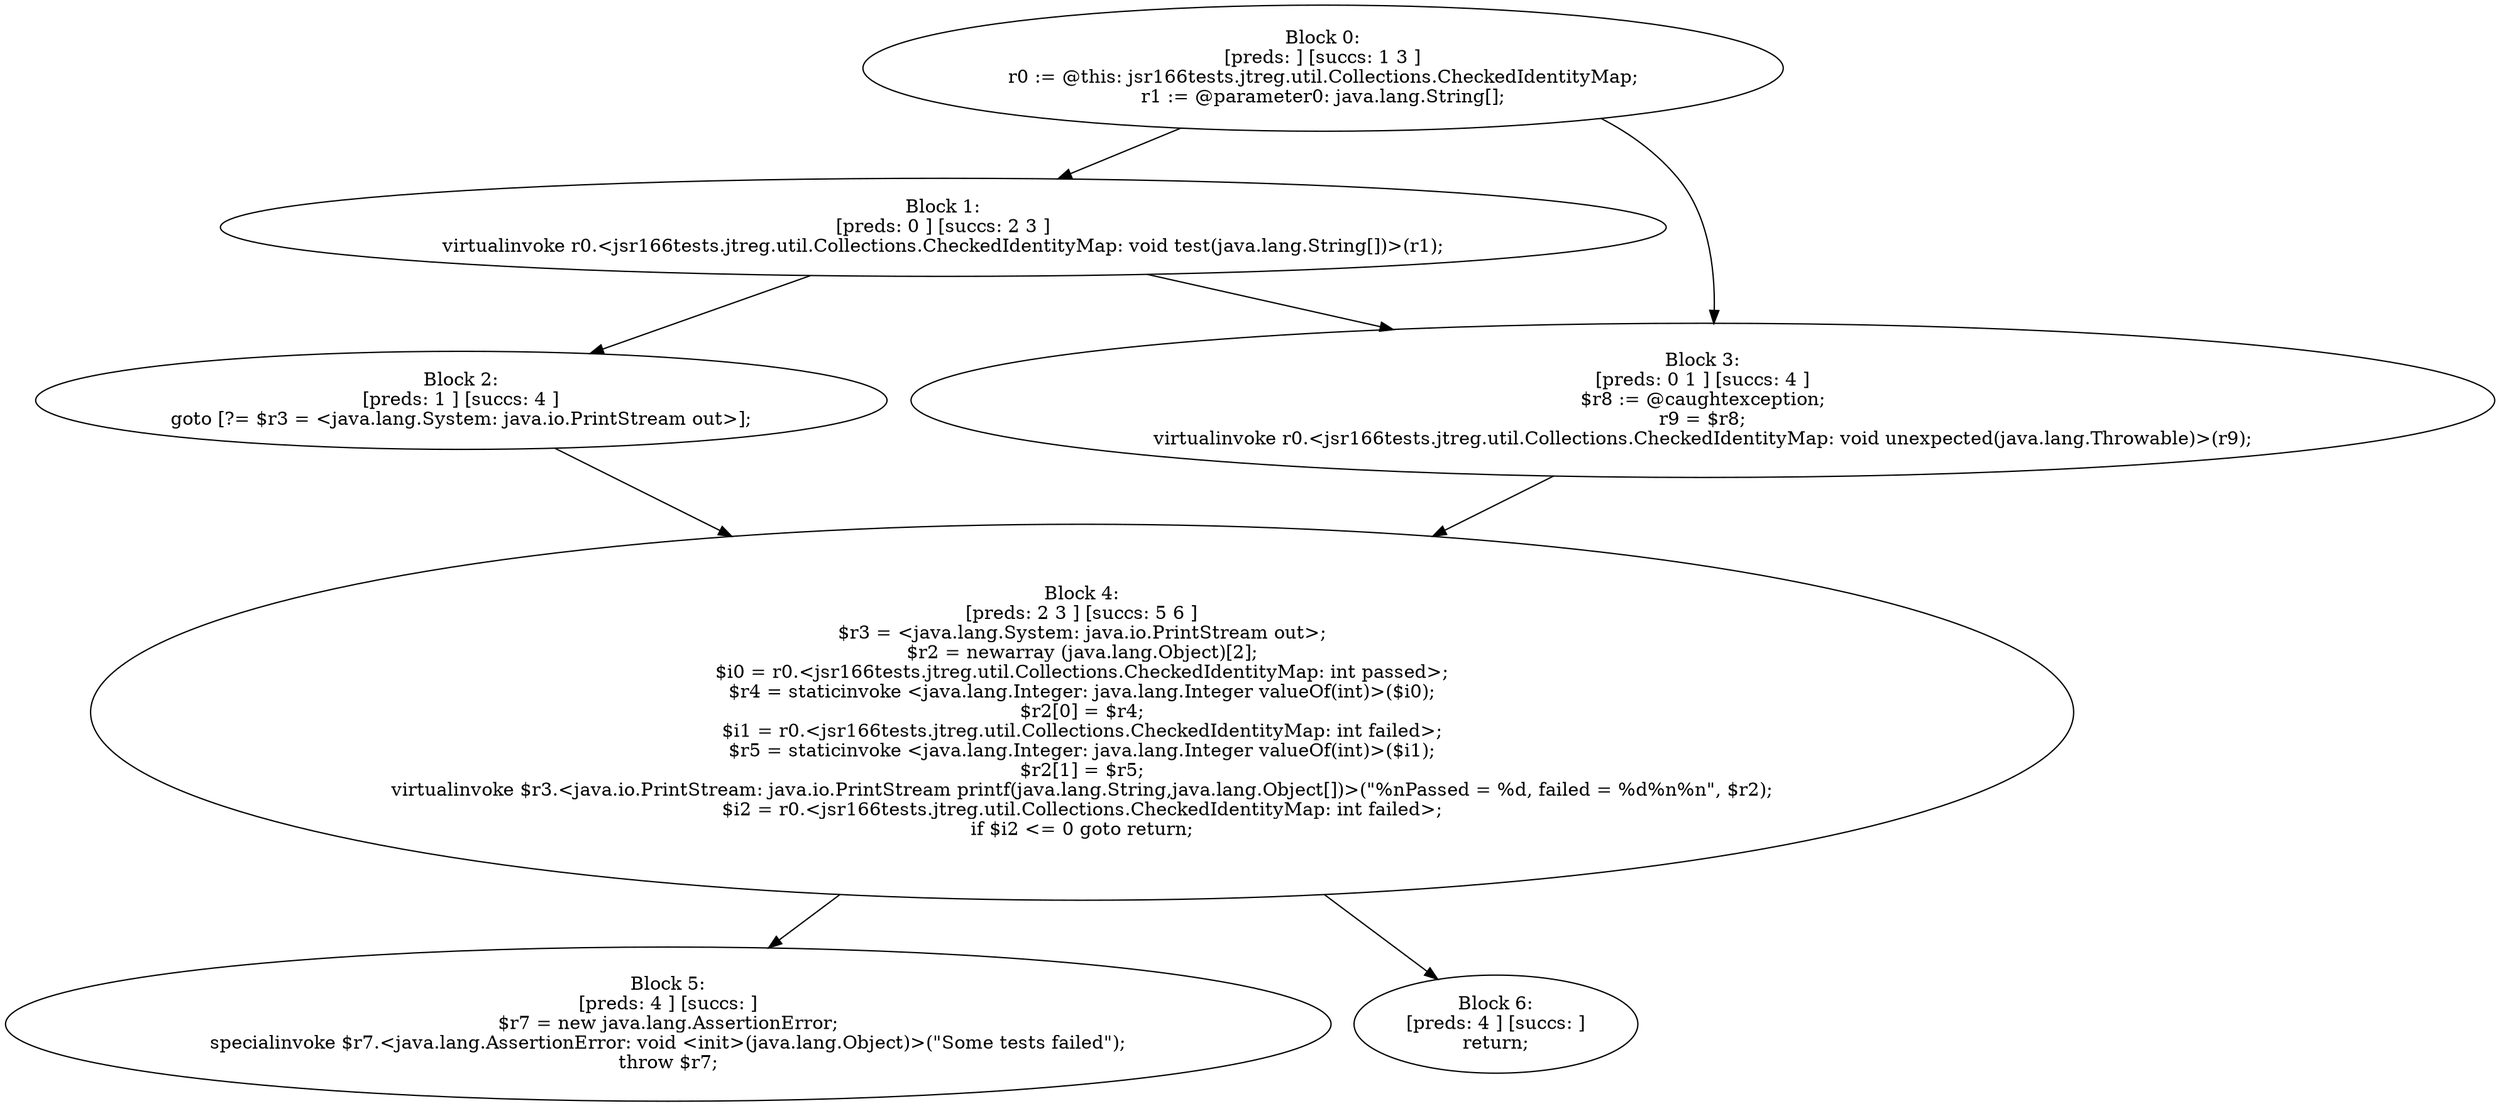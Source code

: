 digraph "unitGraph" {
    "Block 0:
[preds: ] [succs: 1 3 ]
r0 := @this: jsr166tests.jtreg.util.Collections.CheckedIdentityMap;
r1 := @parameter0: java.lang.String[];
"
    "Block 1:
[preds: 0 ] [succs: 2 3 ]
virtualinvoke r0.<jsr166tests.jtreg.util.Collections.CheckedIdentityMap: void test(java.lang.String[])>(r1);
"
    "Block 2:
[preds: 1 ] [succs: 4 ]
goto [?= $r3 = <java.lang.System: java.io.PrintStream out>];
"
    "Block 3:
[preds: 0 1 ] [succs: 4 ]
$r8 := @caughtexception;
r9 = $r8;
virtualinvoke r0.<jsr166tests.jtreg.util.Collections.CheckedIdentityMap: void unexpected(java.lang.Throwable)>(r9);
"
    "Block 4:
[preds: 2 3 ] [succs: 5 6 ]
$r3 = <java.lang.System: java.io.PrintStream out>;
$r2 = newarray (java.lang.Object)[2];
$i0 = r0.<jsr166tests.jtreg.util.Collections.CheckedIdentityMap: int passed>;
$r4 = staticinvoke <java.lang.Integer: java.lang.Integer valueOf(int)>($i0);
$r2[0] = $r4;
$i1 = r0.<jsr166tests.jtreg.util.Collections.CheckedIdentityMap: int failed>;
$r5 = staticinvoke <java.lang.Integer: java.lang.Integer valueOf(int)>($i1);
$r2[1] = $r5;
virtualinvoke $r3.<java.io.PrintStream: java.io.PrintStream printf(java.lang.String,java.lang.Object[])>(\"%nPassed = %d, failed = %d%n%n\", $r2);
$i2 = r0.<jsr166tests.jtreg.util.Collections.CheckedIdentityMap: int failed>;
if $i2 <= 0 goto return;
"
    "Block 5:
[preds: 4 ] [succs: ]
$r7 = new java.lang.AssertionError;
specialinvoke $r7.<java.lang.AssertionError: void <init>(java.lang.Object)>(\"Some tests failed\");
throw $r7;
"
    "Block 6:
[preds: 4 ] [succs: ]
return;
"
    "Block 0:
[preds: ] [succs: 1 3 ]
r0 := @this: jsr166tests.jtreg.util.Collections.CheckedIdentityMap;
r1 := @parameter0: java.lang.String[];
"->"Block 1:
[preds: 0 ] [succs: 2 3 ]
virtualinvoke r0.<jsr166tests.jtreg.util.Collections.CheckedIdentityMap: void test(java.lang.String[])>(r1);
";
    "Block 0:
[preds: ] [succs: 1 3 ]
r0 := @this: jsr166tests.jtreg.util.Collections.CheckedIdentityMap;
r1 := @parameter0: java.lang.String[];
"->"Block 3:
[preds: 0 1 ] [succs: 4 ]
$r8 := @caughtexception;
r9 = $r8;
virtualinvoke r0.<jsr166tests.jtreg.util.Collections.CheckedIdentityMap: void unexpected(java.lang.Throwable)>(r9);
";
    "Block 1:
[preds: 0 ] [succs: 2 3 ]
virtualinvoke r0.<jsr166tests.jtreg.util.Collections.CheckedIdentityMap: void test(java.lang.String[])>(r1);
"->"Block 2:
[preds: 1 ] [succs: 4 ]
goto [?= $r3 = <java.lang.System: java.io.PrintStream out>];
";
    "Block 1:
[preds: 0 ] [succs: 2 3 ]
virtualinvoke r0.<jsr166tests.jtreg.util.Collections.CheckedIdentityMap: void test(java.lang.String[])>(r1);
"->"Block 3:
[preds: 0 1 ] [succs: 4 ]
$r8 := @caughtexception;
r9 = $r8;
virtualinvoke r0.<jsr166tests.jtreg.util.Collections.CheckedIdentityMap: void unexpected(java.lang.Throwable)>(r9);
";
    "Block 2:
[preds: 1 ] [succs: 4 ]
goto [?= $r3 = <java.lang.System: java.io.PrintStream out>];
"->"Block 4:
[preds: 2 3 ] [succs: 5 6 ]
$r3 = <java.lang.System: java.io.PrintStream out>;
$r2 = newarray (java.lang.Object)[2];
$i0 = r0.<jsr166tests.jtreg.util.Collections.CheckedIdentityMap: int passed>;
$r4 = staticinvoke <java.lang.Integer: java.lang.Integer valueOf(int)>($i0);
$r2[0] = $r4;
$i1 = r0.<jsr166tests.jtreg.util.Collections.CheckedIdentityMap: int failed>;
$r5 = staticinvoke <java.lang.Integer: java.lang.Integer valueOf(int)>($i1);
$r2[1] = $r5;
virtualinvoke $r3.<java.io.PrintStream: java.io.PrintStream printf(java.lang.String,java.lang.Object[])>(\"%nPassed = %d, failed = %d%n%n\", $r2);
$i2 = r0.<jsr166tests.jtreg.util.Collections.CheckedIdentityMap: int failed>;
if $i2 <= 0 goto return;
";
    "Block 3:
[preds: 0 1 ] [succs: 4 ]
$r8 := @caughtexception;
r9 = $r8;
virtualinvoke r0.<jsr166tests.jtreg.util.Collections.CheckedIdentityMap: void unexpected(java.lang.Throwable)>(r9);
"->"Block 4:
[preds: 2 3 ] [succs: 5 6 ]
$r3 = <java.lang.System: java.io.PrintStream out>;
$r2 = newarray (java.lang.Object)[2];
$i0 = r0.<jsr166tests.jtreg.util.Collections.CheckedIdentityMap: int passed>;
$r4 = staticinvoke <java.lang.Integer: java.lang.Integer valueOf(int)>($i0);
$r2[0] = $r4;
$i1 = r0.<jsr166tests.jtreg.util.Collections.CheckedIdentityMap: int failed>;
$r5 = staticinvoke <java.lang.Integer: java.lang.Integer valueOf(int)>($i1);
$r2[1] = $r5;
virtualinvoke $r3.<java.io.PrintStream: java.io.PrintStream printf(java.lang.String,java.lang.Object[])>(\"%nPassed = %d, failed = %d%n%n\", $r2);
$i2 = r0.<jsr166tests.jtreg.util.Collections.CheckedIdentityMap: int failed>;
if $i2 <= 0 goto return;
";
    "Block 4:
[preds: 2 3 ] [succs: 5 6 ]
$r3 = <java.lang.System: java.io.PrintStream out>;
$r2 = newarray (java.lang.Object)[2];
$i0 = r0.<jsr166tests.jtreg.util.Collections.CheckedIdentityMap: int passed>;
$r4 = staticinvoke <java.lang.Integer: java.lang.Integer valueOf(int)>($i0);
$r2[0] = $r4;
$i1 = r0.<jsr166tests.jtreg.util.Collections.CheckedIdentityMap: int failed>;
$r5 = staticinvoke <java.lang.Integer: java.lang.Integer valueOf(int)>($i1);
$r2[1] = $r5;
virtualinvoke $r3.<java.io.PrintStream: java.io.PrintStream printf(java.lang.String,java.lang.Object[])>(\"%nPassed = %d, failed = %d%n%n\", $r2);
$i2 = r0.<jsr166tests.jtreg.util.Collections.CheckedIdentityMap: int failed>;
if $i2 <= 0 goto return;
"->"Block 5:
[preds: 4 ] [succs: ]
$r7 = new java.lang.AssertionError;
specialinvoke $r7.<java.lang.AssertionError: void <init>(java.lang.Object)>(\"Some tests failed\");
throw $r7;
";
    "Block 4:
[preds: 2 3 ] [succs: 5 6 ]
$r3 = <java.lang.System: java.io.PrintStream out>;
$r2 = newarray (java.lang.Object)[2];
$i0 = r0.<jsr166tests.jtreg.util.Collections.CheckedIdentityMap: int passed>;
$r4 = staticinvoke <java.lang.Integer: java.lang.Integer valueOf(int)>($i0);
$r2[0] = $r4;
$i1 = r0.<jsr166tests.jtreg.util.Collections.CheckedIdentityMap: int failed>;
$r5 = staticinvoke <java.lang.Integer: java.lang.Integer valueOf(int)>($i1);
$r2[1] = $r5;
virtualinvoke $r3.<java.io.PrintStream: java.io.PrintStream printf(java.lang.String,java.lang.Object[])>(\"%nPassed = %d, failed = %d%n%n\", $r2);
$i2 = r0.<jsr166tests.jtreg.util.Collections.CheckedIdentityMap: int failed>;
if $i2 <= 0 goto return;
"->"Block 6:
[preds: 4 ] [succs: ]
return;
";
}
